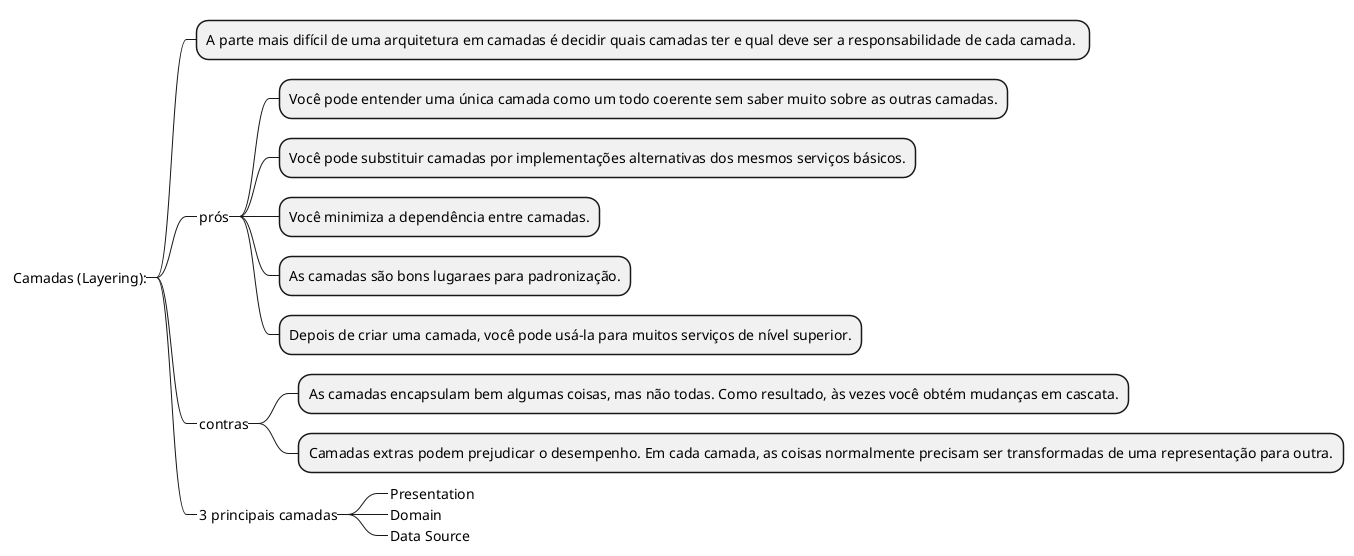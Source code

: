 @startmindmap
*_ Camadas (Layering):
**  A parte mais difícil de uma arquitetura em camadas é decidir quais camadas ter e qual deve ser a responsabilidade de cada camada. 
**_ prós
*** Você pode entender uma única camada como um todo coerente sem saber muito sobre as outras camadas.
*** Você pode substituir camadas por implementações alternativas dos mesmos serviços básicos.
*** Você minimiza a dependência entre camadas.
*** As camadas são bons lugaraes para padronização.
*** Depois de criar uma camada, você pode usá-la para muitos serviços de nível superior.
**_ contras
*** As camadas encapsulam bem algumas coisas, mas não todas. Como resultado, às vezes você obtém mudanças em cascata.
*** Camadas extras podem prejudicar o desempenho. Em cada camada, as coisas normalmente precisam ser transformadas de uma representação para outra.
**_ 3 principais camadas
***_ Presentation
***_ Domain
***_ Data Source
@endmindmap
